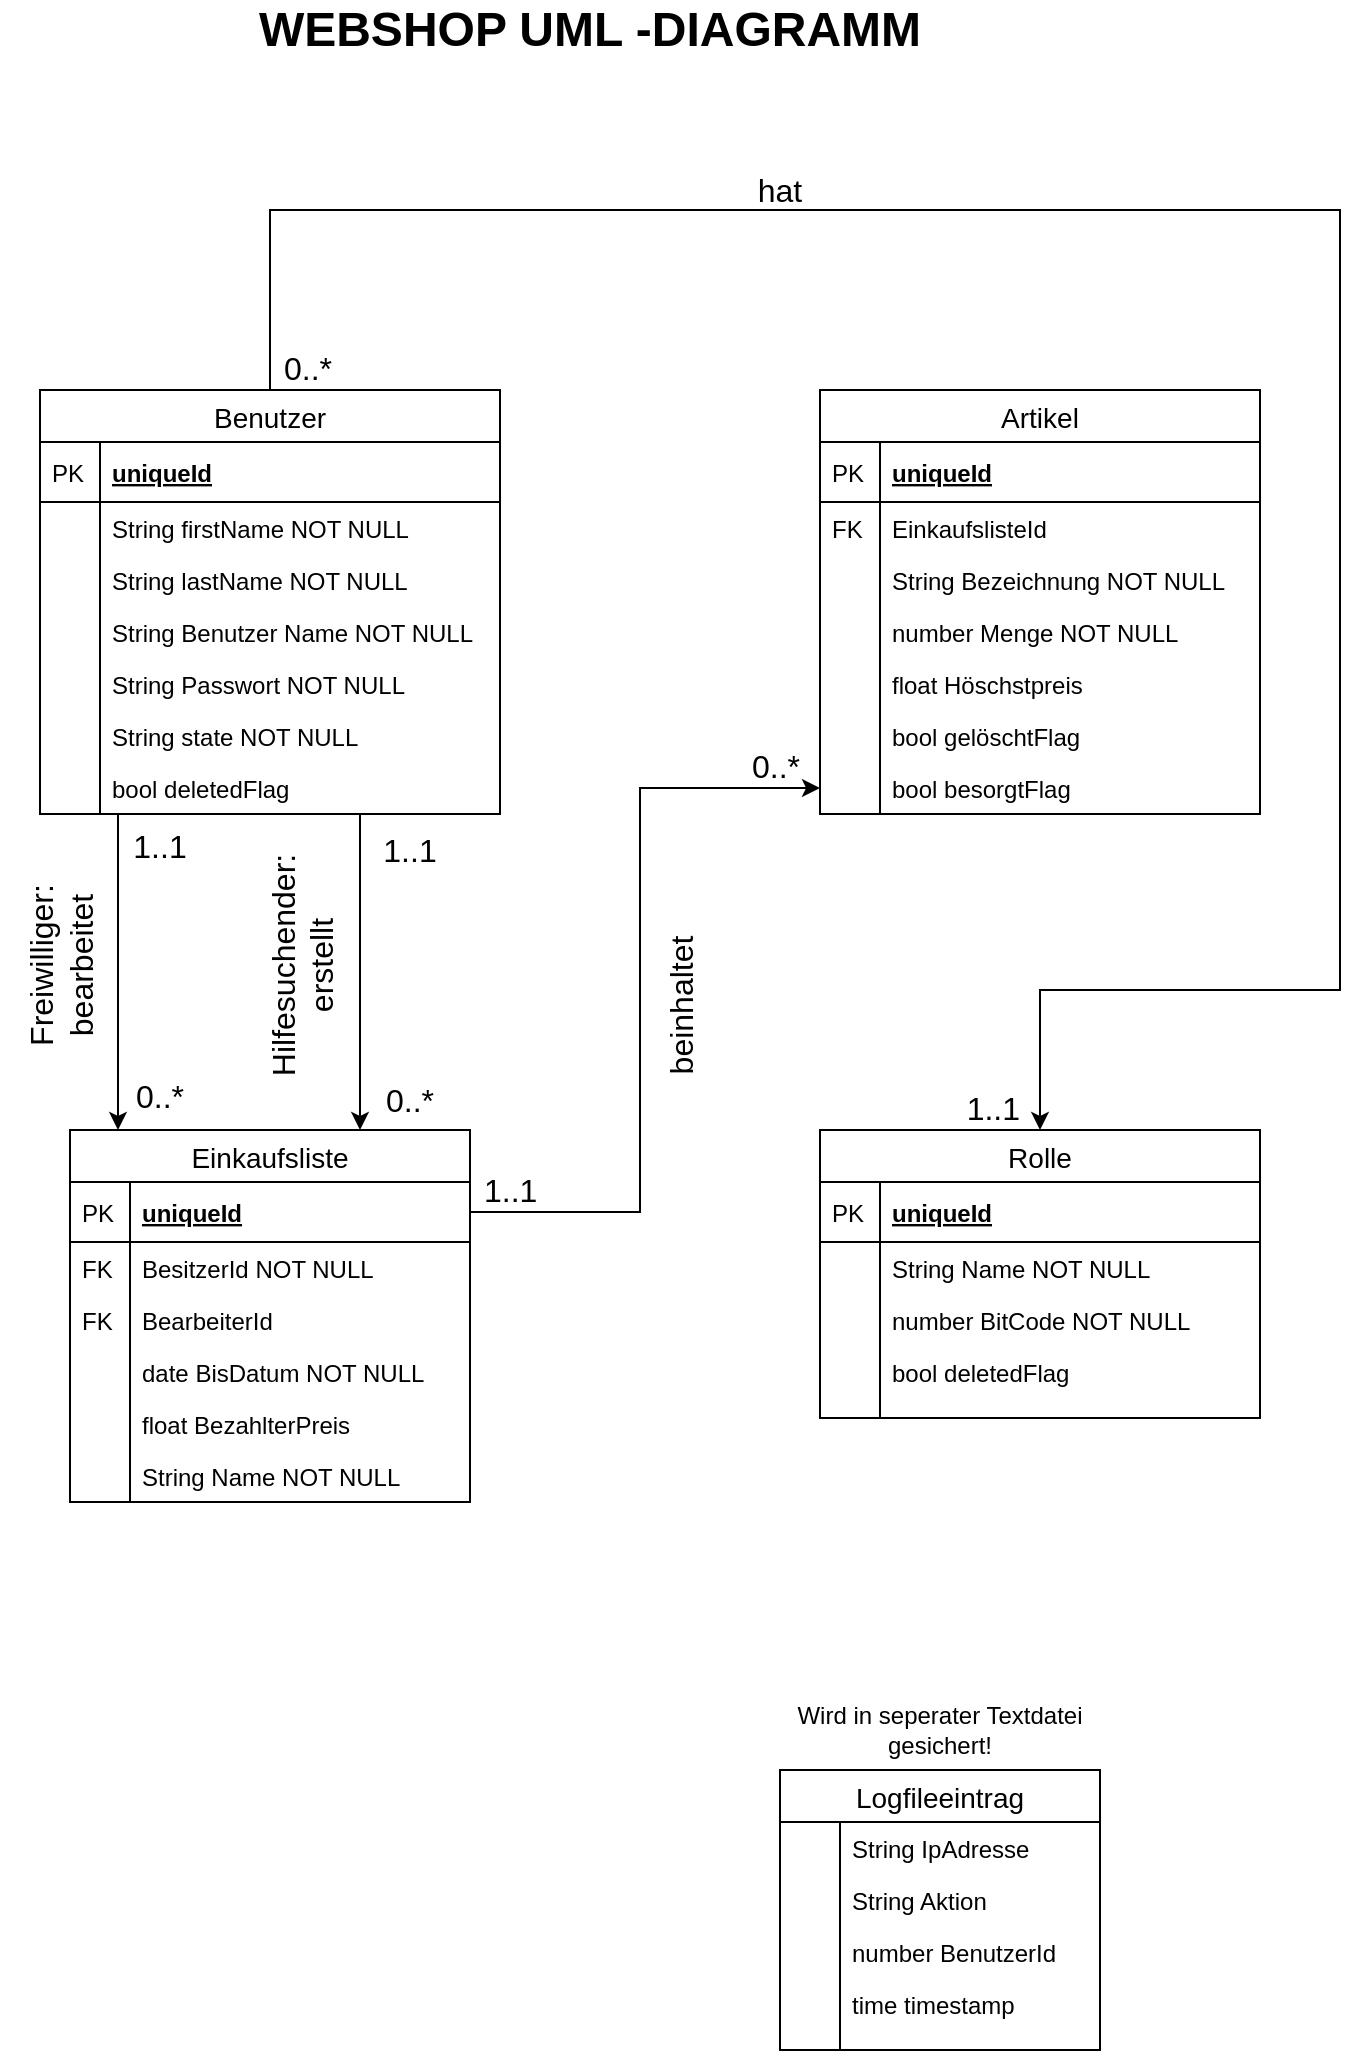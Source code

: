 <mxfile version="13.0.6" type="device"><diagram id="C5RBs43oDa-KdzZeNtuy" name="Page-1"><mxGraphModel dx="1422" dy="762" grid="1" gridSize="10" guides="1" tooltips="1" connect="1" arrows="1" fold="1" page="1" pageScale="1" pageWidth="827" pageHeight="1169" math="0" shadow="0"><root><mxCell id="WIyWlLk6GJQsqaUBKTNV-0"/><mxCell id="WIyWlLk6GJQsqaUBKTNV-1" parent="WIyWlLk6GJQsqaUBKTNV-0"/><mxCell id="wVXLtJV6DfvglPXBqOG9-59" value="Wird in seperater Textdatei gesichert!" style="text;html=1;strokeColor=none;fillColor=none;align=center;verticalAlign=middle;whiteSpace=wrap;rounded=0;" vertex="1" parent="WIyWlLk6GJQsqaUBKTNV-1"><mxGeometry x="500" y="880" width="160" height="40" as="geometry"/></mxCell><mxCell id="wVXLtJV6DfvglPXBqOG9-86" value="WEBSHOP UML -DIAGRAMM" style="text;html=1;strokeColor=none;fillColor=none;align=center;verticalAlign=middle;whiteSpace=wrap;rounded=0;fontStyle=1;fontSize=24;" vertex="1" parent="WIyWlLk6GJQsqaUBKTNV-1"><mxGeometry x="220" y="40" width="370" height="20" as="geometry"/></mxCell><mxCell id="wVXLtJV6DfvglPXBqOG9-44" value="Logfileeintrag" style="swimlane;fontStyle=0;childLayout=stackLayout;horizontal=1;startSize=26;horizontalStack=0;resizeParent=1;resizeParentMax=0;resizeLast=0;collapsible=1;marginBottom=0;align=center;fontSize=14;" vertex="1" parent="WIyWlLk6GJQsqaUBKTNV-1"><mxGeometry x="500" y="920" width="160" height="140" as="geometry"/></mxCell><mxCell id="wVXLtJV6DfvglPXBqOG9-47" value="String IpAdresse" style="shape=partialRectangle;top=0;left=0;right=0;bottom=0;align=left;verticalAlign=top;fillColor=none;spacingLeft=34;spacingRight=4;overflow=hidden;rotatable=0;points=[[0,0.5],[1,0.5]];portConstraint=eastwest;dropTarget=0;fontSize=12;" vertex="1" parent="wVXLtJV6DfvglPXBqOG9-44"><mxGeometry y="26" width="160" height="26" as="geometry"/></mxCell><mxCell id="wVXLtJV6DfvglPXBqOG9-48" value="" style="shape=partialRectangle;top=0;left=0;bottom=0;fillColor=none;align=left;verticalAlign=top;spacingLeft=4;spacingRight=4;overflow=hidden;rotatable=0;points=[];portConstraint=eastwest;part=1;fontSize=12;" vertex="1" connectable="0" parent="wVXLtJV6DfvglPXBqOG9-47"><mxGeometry width="30" height="26" as="geometry"/></mxCell><mxCell id="wVXLtJV6DfvglPXBqOG9-49" value="String Aktion" style="shape=partialRectangle;top=0;left=0;right=0;bottom=0;align=left;verticalAlign=top;fillColor=none;spacingLeft=34;spacingRight=4;overflow=hidden;rotatable=0;points=[[0,0.5],[1,0.5]];portConstraint=eastwest;dropTarget=0;fontSize=12;" vertex="1" parent="wVXLtJV6DfvglPXBqOG9-44"><mxGeometry y="52" width="160" height="26" as="geometry"/></mxCell><mxCell id="wVXLtJV6DfvglPXBqOG9-50" value="" style="shape=partialRectangle;top=0;left=0;bottom=0;fillColor=none;align=left;verticalAlign=top;spacingLeft=4;spacingRight=4;overflow=hidden;rotatable=0;points=[];portConstraint=eastwest;part=1;fontSize=12;" vertex="1" connectable="0" parent="wVXLtJV6DfvglPXBqOG9-49"><mxGeometry width="30" height="26" as="geometry"/></mxCell><mxCell id="wVXLtJV6DfvglPXBqOG9-51" value="number BenutzerId" style="shape=partialRectangle;top=0;left=0;right=0;bottom=0;align=left;verticalAlign=top;fillColor=none;spacingLeft=34;spacingRight=4;overflow=hidden;rotatable=0;points=[[0,0.5],[1,0.5]];portConstraint=eastwest;dropTarget=0;fontSize=12;" vertex="1" parent="wVXLtJV6DfvglPXBqOG9-44"><mxGeometry y="78" width="160" height="26" as="geometry"/></mxCell><mxCell id="wVXLtJV6DfvglPXBqOG9-52" value="" style="shape=partialRectangle;top=0;left=0;bottom=0;fillColor=none;align=left;verticalAlign=top;spacingLeft=4;spacingRight=4;overflow=hidden;rotatable=0;points=[];portConstraint=eastwest;part=1;fontSize=12;" vertex="1" connectable="0" parent="wVXLtJV6DfvglPXBqOG9-51"><mxGeometry width="30" height="26" as="geometry"/></mxCell><mxCell id="wVXLtJV6DfvglPXBqOG9-57" value="time timestamp" style="shape=partialRectangle;top=0;left=0;right=0;bottom=0;align=left;verticalAlign=top;fillColor=none;spacingLeft=34;spacingRight=4;overflow=hidden;rotatable=0;points=[[0,0.5],[1,0.5]];portConstraint=eastwest;dropTarget=0;fontSize=12;" vertex="1" parent="wVXLtJV6DfvglPXBqOG9-44"><mxGeometry y="104" width="160" height="26" as="geometry"/></mxCell><mxCell id="wVXLtJV6DfvglPXBqOG9-58" value="" style="shape=partialRectangle;top=0;left=0;bottom=0;fillColor=none;align=left;verticalAlign=top;spacingLeft=4;spacingRight=4;overflow=hidden;rotatable=0;points=[];portConstraint=eastwest;part=1;fontSize=12;" vertex="1" connectable="0" parent="wVXLtJV6DfvglPXBqOG9-57"><mxGeometry width="30" height="26" as="geometry"/></mxCell><mxCell id="wVXLtJV6DfvglPXBqOG9-53" value="" style="shape=partialRectangle;top=0;left=0;right=0;bottom=0;align=left;verticalAlign=top;fillColor=none;spacingLeft=34;spacingRight=4;overflow=hidden;rotatable=0;points=[[0,0.5],[1,0.5]];portConstraint=eastwest;dropTarget=0;fontSize=12;" vertex="1" parent="wVXLtJV6DfvglPXBqOG9-44"><mxGeometry y="130" width="160" height="10" as="geometry"/></mxCell><mxCell id="wVXLtJV6DfvglPXBqOG9-54" value="" style="shape=partialRectangle;top=0;left=0;bottom=0;fillColor=none;align=left;verticalAlign=top;spacingLeft=4;spacingRight=4;overflow=hidden;rotatable=0;points=[];portConstraint=eastwest;part=1;fontSize=12;" vertex="1" connectable="0" parent="wVXLtJV6DfvglPXBqOG9-53"><mxGeometry width="30" height="10" as="geometry"/></mxCell><mxCell id="wVXLtJV6DfvglPXBqOG9-0" value="Benutzer" style="swimlane;fontStyle=0;childLayout=stackLayout;horizontal=1;startSize=26;horizontalStack=0;resizeParent=1;resizeParentMax=0;resizeLast=0;collapsible=1;marginBottom=0;align=center;fontSize=14;" vertex="1" parent="WIyWlLk6GJQsqaUBKTNV-1"><mxGeometry x="130" y="230" width="230" height="212" as="geometry"/></mxCell><mxCell id="wVXLtJV6DfvglPXBqOG9-1" value="uniqueId" style="shape=partialRectangle;top=0;left=0;right=0;bottom=1;align=left;verticalAlign=middle;fillColor=none;spacingLeft=34;spacingRight=4;overflow=hidden;rotatable=0;points=[[0,0.5],[1,0.5]];portConstraint=eastwest;dropTarget=0;fontStyle=5;fontSize=12;" vertex="1" parent="wVXLtJV6DfvglPXBqOG9-0"><mxGeometry y="26" width="230" height="30" as="geometry"/></mxCell><mxCell id="wVXLtJV6DfvglPXBqOG9-2" value="PK" style="shape=partialRectangle;top=0;left=0;bottom=0;fillColor=none;align=left;verticalAlign=middle;spacingLeft=4;spacingRight=4;overflow=hidden;rotatable=0;points=[];portConstraint=eastwest;part=1;fontSize=12;" vertex="1" connectable="0" parent="wVXLtJV6DfvglPXBqOG9-1"><mxGeometry width="30" height="30" as="geometry"/></mxCell><mxCell id="wVXLtJV6DfvglPXBqOG9-3" value="String firstName NOT NULL" style="shape=partialRectangle;top=0;left=0;right=0;bottom=0;align=left;verticalAlign=top;fillColor=none;spacingLeft=34;spacingRight=4;overflow=hidden;rotatable=0;points=[[0,0.5],[1,0.5]];portConstraint=eastwest;dropTarget=0;fontSize=12;" vertex="1" parent="wVXLtJV6DfvglPXBqOG9-0"><mxGeometry y="56" width="230" height="26" as="geometry"/></mxCell><mxCell id="wVXLtJV6DfvglPXBqOG9-4" value="" style="shape=partialRectangle;top=0;left=0;bottom=0;fillColor=none;align=left;verticalAlign=top;spacingLeft=4;spacingRight=4;overflow=hidden;rotatable=0;points=[];portConstraint=eastwest;part=1;fontSize=12;" vertex="1" connectable="0" parent="wVXLtJV6DfvglPXBqOG9-3"><mxGeometry width="30" height="26" as="geometry"/></mxCell><mxCell id="wVXLtJV6DfvglPXBqOG9-5" value="String lastName NOT NULL" style="shape=partialRectangle;top=0;left=0;right=0;bottom=0;align=left;verticalAlign=top;fillColor=none;spacingLeft=34;spacingRight=4;overflow=hidden;rotatable=0;points=[[0,0.5],[1,0.5]];portConstraint=eastwest;dropTarget=0;fontSize=12;" vertex="1" parent="wVXLtJV6DfvglPXBqOG9-0"><mxGeometry y="82" width="230" height="26" as="geometry"/></mxCell><mxCell id="wVXLtJV6DfvglPXBqOG9-6" value="" style="shape=partialRectangle;top=0;left=0;bottom=0;fillColor=none;align=left;verticalAlign=top;spacingLeft=4;spacingRight=4;overflow=hidden;rotatable=0;points=[];portConstraint=eastwest;part=1;fontSize=12;" vertex="1" connectable="0" parent="wVXLtJV6DfvglPXBqOG9-5"><mxGeometry width="30" height="26" as="geometry"/></mxCell><mxCell id="wVXLtJV6DfvglPXBqOG9-7" value="String Benutzer Name NOT NULL" style="shape=partialRectangle;top=0;left=0;right=0;bottom=0;align=left;verticalAlign=top;fillColor=none;spacingLeft=34;spacingRight=4;overflow=hidden;rotatable=0;points=[[0,0.5],[1,0.5]];portConstraint=eastwest;dropTarget=0;fontSize=12;" vertex="1" parent="wVXLtJV6DfvglPXBqOG9-0"><mxGeometry y="108" width="230" height="26" as="geometry"/></mxCell><mxCell id="wVXLtJV6DfvglPXBqOG9-8" value="" style="shape=partialRectangle;top=0;left=0;bottom=0;fillColor=none;align=left;verticalAlign=top;spacingLeft=4;spacingRight=4;overflow=hidden;rotatable=0;points=[];portConstraint=eastwest;part=1;fontSize=12;" vertex="1" connectable="0" parent="wVXLtJV6DfvglPXBqOG9-7"><mxGeometry width="30" height="26" as="geometry"/></mxCell><mxCell id="wVXLtJV6DfvglPXBqOG9-66" value="String Passwort NOT NULL" style="shape=partialRectangle;top=0;left=0;right=0;bottom=0;align=left;verticalAlign=top;fillColor=none;spacingLeft=34;spacingRight=4;overflow=hidden;rotatable=0;points=[[0,0.5],[1,0.5]];portConstraint=eastwest;dropTarget=0;fontSize=12;" vertex="1" parent="wVXLtJV6DfvglPXBqOG9-0"><mxGeometry y="134" width="230" height="26" as="geometry"/></mxCell><mxCell id="wVXLtJV6DfvglPXBqOG9-67" value="" style="shape=partialRectangle;top=0;left=0;bottom=0;fillColor=none;align=left;verticalAlign=top;spacingLeft=4;spacingRight=4;overflow=hidden;rotatable=0;points=[];portConstraint=eastwest;part=1;fontSize=12;" vertex="1" connectable="0" parent="wVXLtJV6DfvglPXBqOG9-66"><mxGeometry width="30" height="26" as="geometry"/></mxCell><mxCell id="wVXLtJV6DfvglPXBqOG9-78" value="String state NOT NULL" style="shape=partialRectangle;top=0;left=0;right=0;bottom=0;align=left;verticalAlign=top;fillColor=none;spacingLeft=34;spacingRight=4;overflow=hidden;rotatable=0;points=[[0,0.5],[1,0.5]];portConstraint=eastwest;dropTarget=0;fontSize=12;" vertex="1" parent="wVXLtJV6DfvglPXBqOG9-0"><mxGeometry y="160" width="230" height="26" as="geometry"/></mxCell><mxCell id="wVXLtJV6DfvglPXBqOG9-79" value="" style="shape=partialRectangle;top=0;left=0;bottom=0;fillColor=none;align=left;verticalAlign=top;spacingLeft=4;spacingRight=4;overflow=hidden;rotatable=0;points=[];portConstraint=eastwest;part=1;fontSize=12;" vertex="1" connectable="0" parent="wVXLtJV6DfvglPXBqOG9-78"><mxGeometry width="30" height="26" as="geometry"/></mxCell><mxCell id="wVXLtJV6DfvglPXBqOG9-80" value="bool deletedFlag" style="shape=partialRectangle;top=0;left=0;right=0;bottom=0;align=left;verticalAlign=top;fillColor=none;spacingLeft=34;spacingRight=4;overflow=hidden;rotatable=0;points=[[0,0.5],[1,0.5]];portConstraint=eastwest;dropTarget=0;fontSize=12;" vertex="1" parent="wVXLtJV6DfvglPXBqOG9-0"><mxGeometry y="186" width="230" height="26" as="geometry"/></mxCell><mxCell id="wVXLtJV6DfvglPXBqOG9-81" value="" style="shape=partialRectangle;top=0;left=0;bottom=0;fillColor=none;align=left;verticalAlign=top;spacingLeft=4;spacingRight=4;overflow=hidden;rotatable=0;points=[];portConstraint=eastwest;part=1;fontSize=12;" vertex="1" connectable="0" parent="wVXLtJV6DfvglPXBqOG9-80"><mxGeometry width="30" height="26" as="geometry"/></mxCell><mxCell id="wVXLtJV6DfvglPXBqOG9-11" value="Artikel" style="swimlane;fontStyle=0;childLayout=stackLayout;horizontal=1;startSize=26;horizontalStack=0;resizeParent=1;resizeParentMax=0;resizeLast=0;collapsible=1;marginBottom=0;align=center;fontSize=14;" vertex="1" parent="WIyWlLk6GJQsqaUBKTNV-1"><mxGeometry x="520" y="230" width="220" height="212" as="geometry"/></mxCell><mxCell id="wVXLtJV6DfvglPXBqOG9-12" value="uniqueId" style="shape=partialRectangle;top=0;left=0;right=0;bottom=1;align=left;verticalAlign=middle;fillColor=none;spacingLeft=34;spacingRight=4;overflow=hidden;rotatable=0;points=[[0,0.5],[1,0.5]];portConstraint=eastwest;dropTarget=0;fontStyle=5;fontSize=12;" vertex="1" parent="wVXLtJV6DfvglPXBqOG9-11"><mxGeometry y="26" width="220" height="30" as="geometry"/></mxCell><mxCell id="wVXLtJV6DfvglPXBqOG9-13" value="PK" style="shape=partialRectangle;top=0;left=0;bottom=0;fillColor=none;align=left;verticalAlign=middle;spacingLeft=4;spacingRight=4;overflow=hidden;rotatable=0;points=[];portConstraint=eastwest;part=1;fontSize=12;" vertex="1" connectable="0" parent="wVXLtJV6DfvglPXBqOG9-12"><mxGeometry width="30" height="30" as="geometry"/></mxCell><mxCell id="wVXLtJV6DfvglPXBqOG9-14" value="EinkaufslisteId" style="shape=partialRectangle;top=0;left=0;right=0;bottom=0;align=left;verticalAlign=top;fillColor=none;spacingLeft=34;spacingRight=4;overflow=hidden;rotatable=0;points=[[0,0.5],[1,0.5]];portConstraint=eastwest;dropTarget=0;fontSize=12;" vertex="1" parent="wVXLtJV6DfvglPXBqOG9-11"><mxGeometry y="56" width="220" height="26" as="geometry"/></mxCell><mxCell id="wVXLtJV6DfvglPXBqOG9-15" value="FK" style="shape=partialRectangle;top=0;left=0;bottom=0;fillColor=none;align=left;verticalAlign=top;spacingLeft=4;spacingRight=4;overflow=hidden;rotatable=0;points=[];portConstraint=eastwest;part=1;fontSize=12;" vertex="1" connectable="0" parent="wVXLtJV6DfvglPXBqOG9-14"><mxGeometry width="30" height="26" as="geometry"/></mxCell><mxCell id="wVXLtJV6DfvglPXBqOG9-16" value="String Bezeichnung NOT NULL" style="shape=partialRectangle;top=0;left=0;right=0;bottom=0;align=left;verticalAlign=top;fillColor=none;spacingLeft=34;spacingRight=4;overflow=hidden;rotatable=0;points=[[0,0.5],[1,0.5]];portConstraint=eastwest;dropTarget=0;fontSize=12;" vertex="1" parent="wVXLtJV6DfvglPXBqOG9-11"><mxGeometry y="82" width="220" height="26" as="geometry"/></mxCell><mxCell id="wVXLtJV6DfvglPXBqOG9-17" value="" style="shape=partialRectangle;top=0;left=0;bottom=0;fillColor=none;align=left;verticalAlign=top;spacingLeft=4;spacingRight=4;overflow=hidden;rotatable=0;points=[];portConstraint=eastwest;part=1;fontSize=12;" vertex="1" connectable="0" parent="wVXLtJV6DfvglPXBqOG9-16"><mxGeometry width="30" height="26" as="geometry"/></mxCell><mxCell id="wVXLtJV6DfvglPXBqOG9-18" value="number Menge NOT NULL" style="shape=partialRectangle;top=0;left=0;right=0;bottom=0;align=left;verticalAlign=top;fillColor=none;spacingLeft=34;spacingRight=4;overflow=hidden;rotatable=0;points=[[0,0.5],[1,0.5]];portConstraint=eastwest;dropTarget=0;fontSize=12;" vertex="1" parent="wVXLtJV6DfvglPXBqOG9-11"><mxGeometry y="108" width="220" height="26" as="geometry"/></mxCell><mxCell id="wVXLtJV6DfvglPXBqOG9-19" value="" style="shape=partialRectangle;top=0;left=0;bottom=0;fillColor=none;align=left;verticalAlign=top;spacingLeft=4;spacingRight=4;overflow=hidden;rotatable=0;points=[];portConstraint=eastwest;part=1;fontSize=12;" vertex="1" connectable="0" parent="wVXLtJV6DfvglPXBqOG9-18"><mxGeometry width="30" height="26" as="geometry"/></mxCell><mxCell id="wVXLtJV6DfvglPXBqOG9-60" value="float Höschstpreis" style="shape=partialRectangle;top=0;left=0;right=0;bottom=0;align=left;verticalAlign=top;fillColor=none;spacingLeft=34;spacingRight=4;overflow=hidden;rotatable=0;points=[[0,0.5],[1,0.5]];portConstraint=eastwest;dropTarget=0;fontSize=12;" vertex="1" parent="wVXLtJV6DfvglPXBqOG9-11"><mxGeometry y="134" width="220" height="26" as="geometry"/></mxCell><mxCell id="wVXLtJV6DfvglPXBqOG9-61" value="" style="shape=partialRectangle;top=0;left=0;bottom=0;fillColor=none;align=left;verticalAlign=top;spacingLeft=4;spacingRight=4;overflow=hidden;rotatable=0;points=[];portConstraint=eastwest;part=1;fontSize=12;" vertex="1" connectable="0" parent="wVXLtJV6DfvglPXBqOG9-60"><mxGeometry width="30" height="26" as="geometry"/></mxCell><mxCell id="wVXLtJV6DfvglPXBqOG9-70" value="bool gelöschtFlag" style="shape=partialRectangle;top=0;left=0;right=0;bottom=0;align=left;verticalAlign=top;fillColor=none;spacingLeft=34;spacingRight=4;overflow=hidden;rotatable=0;points=[[0,0.5],[1,0.5]];portConstraint=eastwest;dropTarget=0;fontSize=12;" vertex="1" parent="wVXLtJV6DfvglPXBqOG9-11"><mxGeometry y="160" width="220" height="26" as="geometry"/></mxCell><mxCell id="wVXLtJV6DfvglPXBqOG9-71" value="" style="shape=partialRectangle;top=0;left=0;bottom=0;fillColor=none;align=left;verticalAlign=top;spacingLeft=4;spacingRight=4;overflow=hidden;rotatable=0;points=[];portConstraint=eastwest;part=1;fontSize=12;" vertex="1" connectable="0" parent="wVXLtJV6DfvglPXBqOG9-70"><mxGeometry width="30" height="26" as="geometry"/></mxCell><mxCell id="wVXLtJV6DfvglPXBqOG9-72" value="bool besorgtFlag" style="shape=partialRectangle;top=0;left=0;right=0;bottom=0;align=left;verticalAlign=top;fillColor=none;spacingLeft=34;spacingRight=4;overflow=hidden;rotatable=0;points=[[0,0.5],[1,0.5]];portConstraint=eastwest;dropTarget=0;fontSize=12;" vertex="1" parent="wVXLtJV6DfvglPXBqOG9-11"><mxGeometry y="186" width="220" height="26" as="geometry"/></mxCell><mxCell id="wVXLtJV6DfvglPXBqOG9-73" value="" style="shape=partialRectangle;top=0;left=0;bottom=0;fillColor=none;align=left;verticalAlign=top;spacingLeft=4;spacingRight=4;overflow=hidden;rotatable=0;points=[];portConstraint=eastwest;part=1;fontSize=12;" vertex="1" connectable="0" parent="wVXLtJV6DfvglPXBqOG9-72"><mxGeometry width="30" height="26" as="geometry"/></mxCell><mxCell id="wVXLtJV6DfvglPXBqOG9-33" value="Rolle" style="swimlane;fontStyle=0;childLayout=stackLayout;horizontal=1;startSize=26;horizontalStack=0;resizeParent=1;resizeParentMax=0;resizeLast=0;collapsible=1;marginBottom=0;align=center;fontSize=14;" vertex="1" parent="WIyWlLk6GJQsqaUBKTNV-1"><mxGeometry x="520" y="600" width="220" height="144" as="geometry"/></mxCell><mxCell id="wVXLtJV6DfvglPXBqOG9-34" value="uniqueId" style="shape=partialRectangle;top=0;left=0;right=0;bottom=1;align=left;verticalAlign=middle;fillColor=none;spacingLeft=34;spacingRight=4;overflow=hidden;rotatable=0;points=[[0,0.5],[1,0.5]];portConstraint=eastwest;dropTarget=0;fontStyle=5;fontSize=12;" vertex="1" parent="wVXLtJV6DfvglPXBqOG9-33"><mxGeometry y="26" width="220" height="30" as="geometry"/></mxCell><mxCell id="wVXLtJV6DfvglPXBqOG9-35" value="PK" style="shape=partialRectangle;top=0;left=0;bottom=0;fillColor=none;align=left;verticalAlign=middle;spacingLeft=4;spacingRight=4;overflow=hidden;rotatable=0;points=[];portConstraint=eastwest;part=1;fontSize=12;" vertex="1" connectable="0" parent="wVXLtJV6DfvglPXBqOG9-34"><mxGeometry width="30" height="30" as="geometry"/></mxCell><mxCell id="wVXLtJV6DfvglPXBqOG9-36" value="String Name NOT NULL " style="shape=partialRectangle;top=0;left=0;right=0;bottom=0;align=left;verticalAlign=top;fillColor=none;spacingLeft=34;spacingRight=4;overflow=hidden;rotatable=0;points=[[0,0.5],[1,0.5]];portConstraint=eastwest;dropTarget=0;fontSize=12;" vertex="1" parent="wVXLtJV6DfvglPXBqOG9-33"><mxGeometry y="56" width="220" height="26" as="geometry"/></mxCell><mxCell id="wVXLtJV6DfvglPXBqOG9-37" value="" style="shape=partialRectangle;top=0;left=0;bottom=0;fillColor=none;align=left;verticalAlign=top;spacingLeft=4;spacingRight=4;overflow=hidden;rotatable=0;points=[];portConstraint=eastwest;part=1;fontSize=12;" vertex="1" connectable="0" parent="wVXLtJV6DfvglPXBqOG9-36"><mxGeometry width="30" height="26" as="geometry"/></mxCell><mxCell id="wVXLtJV6DfvglPXBqOG9-38" value="number BitCode NOT NULL" style="shape=partialRectangle;top=0;left=0;right=0;bottom=0;align=left;verticalAlign=top;fillColor=none;spacingLeft=34;spacingRight=4;overflow=hidden;rotatable=0;points=[[0,0.5],[1,0.5]];portConstraint=eastwest;dropTarget=0;fontSize=12;" vertex="1" parent="wVXLtJV6DfvglPXBqOG9-33"><mxGeometry y="82" width="220" height="26" as="geometry"/></mxCell><mxCell id="wVXLtJV6DfvglPXBqOG9-39" value="" style="shape=partialRectangle;top=0;left=0;bottom=0;fillColor=none;align=left;verticalAlign=top;spacingLeft=4;spacingRight=4;overflow=hidden;rotatable=0;points=[];portConstraint=eastwest;part=1;fontSize=12;" vertex="1" connectable="0" parent="wVXLtJV6DfvglPXBqOG9-38"><mxGeometry width="30" height="26" as="geometry"/></mxCell><mxCell id="wVXLtJV6DfvglPXBqOG9-40" value="bool deletedFlag" style="shape=partialRectangle;top=0;left=0;right=0;bottom=0;align=left;verticalAlign=top;fillColor=none;spacingLeft=34;spacingRight=4;overflow=hidden;rotatable=0;points=[[0,0.5],[1,0.5]];portConstraint=eastwest;dropTarget=0;fontSize=12;" vertex="1" parent="wVXLtJV6DfvglPXBqOG9-33"><mxGeometry y="108" width="220" height="26" as="geometry"/></mxCell><mxCell id="wVXLtJV6DfvglPXBqOG9-41" value="" style="shape=partialRectangle;top=0;left=0;bottom=0;fillColor=none;align=left;verticalAlign=top;spacingLeft=4;spacingRight=4;overflow=hidden;rotatable=0;points=[];portConstraint=eastwest;part=1;fontSize=12;" vertex="1" connectable="0" parent="wVXLtJV6DfvglPXBqOG9-40"><mxGeometry width="30" height="26" as="geometry"/></mxCell><mxCell id="wVXLtJV6DfvglPXBqOG9-42" value="" style="shape=partialRectangle;top=0;left=0;right=0;bottom=0;align=left;verticalAlign=top;fillColor=none;spacingLeft=34;spacingRight=4;overflow=hidden;rotatable=0;points=[[0,0.5],[1,0.5]];portConstraint=eastwest;dropTarget=0;fontSize=12;" vertex="1" parent="wVXLtJV6DfvglPXBqOG9-33"><mxGeometry y="134" width="220" height="10" as="geometry"/></mxCell><mxCell id="wVXLtJV6DfvglPXBqOG9-43" value="" style="shape=partialRectangle;top=0;left=0;bottom=0;fillColor=none;align=left;verticalAlign=top;spacingLeft=4;spacingRight=4;overflow=hidden;rotatable=0;points=[];portConstraint=eastwest;part=1;fontSize=12;" vertex="1" connectable="0" parent="wVXLtJV6DfvglPXBqOG9-42"><mxGeometry width="30" height="10" as="geometry"/></mxCell><mxCell id="wVXLtJV6DfvglPXBqOG9-88" value="" style="endArrow=classic;html=1;fontSize=24;entryX=0.5;entryY=0;entryDx=0;entryDy=0;" edge="1" parent="WIyWlLk6GJQsqaUBKTNV-1"><mxGeometry width="50" height="50" relative="1" as="geometry"><mxPoint x="290" y="442" as="sourcePoint"/><mxPoint x="290" y="600" as="targetPoint"/></mxGeometry></mxCell><mxCell id="wVXLtJV6DfvglPXBqOG9-22" value="Einkaufsliste" style="swimlane;fontStyle=0;childLayout=stackLayout;horizontal=1;startSize=26;horizontalStack=0;resizeParent=1;resizeParentMax=0;resizeLast=0;collapsible=1;marginBottom=0;align=center;fontSize=14;" vertex="1" parent="WIyWlLk6GJQsqaUBKTNV-1"><mxGeometry x="145" y="600" width="200" height="186" as="geometry"/></mxCell><mxCell id="wVXLtJV6DfvglPXBqOG9-23" value="uniqueId" style="shape=partialRectangle;top=0;left=0;right=0;bottom=1;align=left;verticalAlign=middle;fillColor=none;spacingLeft=34;spacingRight=4;overflow=hidden;rotatable=0;points=[[0,0.5],[1,0.5]];portConstraint=eastwest;dropTarget=0;fontStyle=5;fontSize=12;" vertex="1" parent="wVXLtJV6DfvglPXBqOG9-22"><mxGeometry y="26" width="200" height="30" as="geometry"/></mxCell><mxCell id="wVXLtJV6DfvglPXBqOG9-24" value="PK" style="shape=partialRectangle;top=0;left=0;bottom=0;fillColor=none;align=left;verticalAlign=middle;spacingLeft=4;spacingRight=4;overflow=hidden;rotatable=0;points=[];portConstraint=eastwest;part=1;fontSize=12;" vertex="1" connectable="0" parent="wVXLtJV6DfvglPXBqOG9-23"><mxGeometry width="30" height="30" as="geometry"/></mxCell><mxCell id="wVXLtJV6DfvglPXBqOG9-25" value="BesitzerId NOT NULL" style="shape=partialRectangle;top=0;left=0;right=0;bottom=0;align=left;verticalAlign=top;fillColor=none;spacingLeft=34;spacingRight=4;overflow=hidden;rotatable=0;points=[[0,0.5],[1,0.5]];portConstraint=eastwest;dropTarget=0;fontSize=12;" vertex="1" parent="wVXLtJV6DfvglPXBqOG9-22"><mxGeometry y="56" width="200" height="26" as="geometry"/></mxCell><mxCell id="wVXLtJV6DfvglPXBqOG9-26" value="FK" style="shape=partialRectangle;top=0;left=0;bottom=0;fillColor=none;align=left;verticalAlign=top;spacingLeft=4;spacingRight=4;overflow=hidden;rotatable=0;points=[];portConstraint=eastwest;part=1;fontSize=12;" vertex="1" connectable="0" parent="wVXLtJV6DfvglPXBqOG9-25"><mxGeometry width="30" height="26" as="geometry"/></mxCell><mxCell id="wVXLtJV6DfvglPXBqOG9-27" value="BearbeiterId" style="shape=partialRectangle;top=0;left=0;right=0;bottom=0;align=left;verticalAlign=top;fillColor=none;spacingLeft=34;spacingRight=4;overflow=hidden;rotatable=0;points=[[0,0.5],[1,0.5]];portConstraint=eastwest;dropTarget=0;fontSize=12;" vertex="1" parent="wVXLtJV6DfvglPXBqOG9-22"><mxGeometry y="82" width="200" height="26" as="geometry"/></mxCell><mxCell id="wVXLtJV6DfvglPXBqOG9-28" value="FK" style="shape=partialRectangle;top=0;left=0;bottom=0;fillColor=none;align=left;verticalAlign=top;spacingLeft=4;spacingRight=4;overflow=hidden;rotatable=0;points=[];portConstraint=eastwest;part=1;fontSize=12;" vertex="1" connectable="0" parent="wVXLtJV6DfvglPXBqOG9-27"><mxGeometry width="30" height="26" as="geometry"/></mxCell><mxCell id="wVXLtJV6DfvglPXBqOG9-29" value="date BisDatum NOT NULL " style="shape=partialRectangle;top=0;left=0;right=0;bottom=0;align=left;verticalAlign=top;fillColor=none;spacingLeft=34;spacingRight=4;overflow=hidden;rotatable=0;points=[[0,0.5],[1,0.5]];portConstraint=eastwest;dropTarget=0;fontSize=12;" vertex="1" parent="wVXLtJV6DfvglPXBqOG9-22"><mxGeometry y="108" width="200" height="26" as="geometry"/></mxCell><mxCell id="wVXLtJV6DfvglPXBqOG9-30" value="" style="shape=partialRectangle;top=0;left=0;bottom=0;fillColor=none;align=left;verticalAlign=top;spacingLeft=4;spacingRight=4;overflow=hidden;rotatable=0;points=[];portConstraint=eastwest;part=1;fontSize=12;" vertex="1" connectable="0" parent="wVXLtJV6DfvglPXBqOG9-29"><mxGeometry width="30" height="26" as="geometry"/></mxCell><mxCell id="wVXLtJV6DfvglPXBqOG9-82" value="float BezahlterPreis" style="shape=partialRectangle;top=0;left=0;right=0;bottom=0;align=left;verticalAlign=top;fillColor=none;spacingLeft=34;spacingRight=4;overflow=hidden;rotatable=0;points=[[0,0.5],[1,0.5]];portConstraint=eastwest;dropTarget=0;fontSize=12;" vertex="1" parent="wVXLtJV6DfvglPXBqOG9-22"><mxGeometry y="134" width="200" height="26" as="geometry"/></mxCell><mxCell id="wVXLtJV6DfvglPXBqOG9-83" value="" style="shape=partialRectangle;top=0;left=0;bottom=0;fillColor=none;align=left;verticalAlign=top;spacingLeft=4;spacingRight=4;overflow=hidden;rotatable=0;points=[];portConstraint=eastwest;part=1;fontSize=12;" vertex="1" connectable="0" parent="wVXLtJV6DfvglPXBqOG9-82"><mxGeometry width="30" height="26" as="geometry"/></mxCell><mxCell id="wVXLtJV6DfvglPXBqOG9-84" value="String Name NOT NULL" style="shape=partialRectangle;top=0;left=0;right=0;bottom=0;align=left;verticalAlign=top;fillColor=none;spacingLeft=34;spacingRight=4;overflow=hidden;rotatable=0;points=[[0,0.5],[1,0.5]];portConstraint=eastwest;dropTarget=0;fontSize=12;" vertex="1" parent="wVXLtJV6DfvglPXBqOG9-22"><mxGeometry y="160" width="200" height="26" as="geometry"/></mxCell><mxCell id="wVXLtJV6DfvglPXBqOG9-85" value="" style="shape=partialRectangle;top=0;left=0;bottom=0;fillColor=none;align=left;verticalAlign=top;spacingLeft=4;spacingRight=4;overflow=hidden;rotatable=0;points=[];portConstraint=eastwest;part=1;fontSize=12;" vertex="1" connectable="0" parent="wVXLtJV6DfvglPXBqOG9-84"><mxGeometry width="30" height="26" as="geometry"/></mxCell><mxCell id="wVXLtJV6DfvglPXBqOG9-89" value="1..1" style="text;html=1;strokeColor=none;fillColor=none;align=center;verticalAlign=middle;whiteSpace=wrap;rounded=0;fontSize=16;" vertex="1" parent="WIyWlLk6GJQsqaUBKTNV-1"><mxGeometry x="295" y="450" width="40" height="20" as="geometry"/></mxCell><mxCell id="wVXLtJV6DfvglPXBqOG9-90" value="0..*" style="text;html=1;strokeColor=none;fillColor=none;align=center;verticalAlign=middle;whiteSpace=wrap;rounded=0;fontSize=16;" vertex="1" parent="WIyWlLk6GJQsqaUBKTNV-1"><mxGeometry x="295" y="575" width="40" height="20" as="geometry"/></mxCell><mxCell id="wVXLtJV6DfvglPXBqOG9-91" value="Hilfesuchender:&lt;br&gt;erstellt" style="text;html=1;strokeColor=none;fillColor=none;align=center;verticalAlign=top;whiteSpace=wrap;rounded=0;fontSize=16;horizontal=0;" vertex="1" parent="WIyWlLk6GJQsqaUBKTNV-1"><mxGeometry x="235" y="507.5" width="60" height="20" as="geometry"/></mxCell><mxCell id="wVXLtJV6DfvglPXBqOG9-92" value="1..1" style="text;html=1;strokeColor=none;fillColor=none;align=center;verticalAlign=middle;whiteSpace=wrap;rounded=0;fontSize=16;" vertex="1" parent="WIyWlLk6GJQsqaUBKTNV-1"><mxGeometry x="170" y="447.5" width="40" height="20" as="geometry"/></mxCell><mxCell id="wVXLtJV6DfvglPXBqOG9-93" value="0..*" style="text;html=1;strokeColor=none;fillColor=none;align=center;verticalAlign=middle;whiteSpace=wrap;rounded=0;fontSize=16;" vertex="1" parent="WIyWlLk6GJQsqaUBKTNV-1"><mxGeometry x="170" y="572.5" width="40" height="20" as="geometry"/></mxCell><mxCell id="wVXLtJV6DfvglPXBqOG9-94" value="Freiwilliger:&lt;br&gt;bearbeitet" style="text;html=1;strokeColor=none;fillColor=none;align=center;verticalAlign=middle;whiteSpace=wrap;rounded=0;fontSize=16;horizontal=0;" vertex="1" parent="WIyWlLk6GJQsqaUBKTNV-1"><mxGeometry x="110" y="507.5" width="60" height="20" as="geometry"/></mxCell><mxCell id="wVXLtJV6DfvglPXBqOG9-95" value="" style="endArrow=classic;html=1;fontSize=24;entryX=0.5;entryY=0;entryDx=0;entryDy=0;" edge="1" parent="WIyWlLk6GJQsqaUBKTNV-1"><mxGeometry width="50" height="50" relative="1" as="geometry"><mxPoint x="169" y="442" as="sourcePoint"/><mxPoint x="169" y="600" as="targetPoint"/></mxGeometry></mxCell><mxCell id="wVXLtJV6DfvglPXBqOG9-104" value="" style="endArrow=classic;html=1;rounded=0;fontSize=16;exitX=1;exitY=0.5;exitDx=0;exitDy=0;entryX=0;entryY=0.5;entryDx=0;entryDy=0;anchorPointDirection=1;" edge="1" parent="WIyWlLk6GJQsqaUBKTNV-1" source="wVXLtJV6DfvglPXBqOG9-23" target="wVXLtJV6DfvglPXBqOG9-72"><mxGeometry relative="1" as="geometry"><mxPoint x="330" y="580" as="sourcePoint"/><mxPoint x="610" y="550" as="targetPoint"/><Array as="points"><mxPoint x="430" y="641"/><mxPoint x="430" y="540"/><mxPoint x="430" y="429"/></Array></mxGeometry></mxCell><mxCell id="wVXLtJV6DfvglPXBqOG9-105" value="1..1" style="resizable=0;html=1;align=left;verticalAlign=bottom;fontSize=16;" connectable="0" vertex="1" parent="wVXLtJV6DfvglPXBqOG9-104"><mxGeometry x="-1" relative="1" as="geometry"><mxPoint x="5" as="offset"/></mxGeometry></mxCell><mxCell id="wVXLtJV6DfvglPXBqOG9-106" value="0..*" style="resizable=0;html=1;align=right;verticalAlign=bottom;fontSize=16;" connectable="0" vertex="1" parent="wVXLtJV6DfvglPXBqOG9-104"><mxGeometry x="1" relative="1" as="geometry"><mxPoint x="-10" as="offset"/></mxGeometry></mxCell><mxCell id="wVXLtJV6DfvglPXBqOG9-107" value="beinhaltet" style="text;html=1;strokeColor=none;fillColor=none;align=center;verticalAlign=middle;whiteSpace=wrap;rounded=0;fontSize=16;horizontal=0;" vertex="1" parent="WIyWlLk6GJQsqaUBKTNV-1"><mxGeometry x="430" y="527.5" width="40" height="20" as="geometry"/></mxCell><mxCell id="wVXLtJV6DfvglPXBqOG9-110" value="" style="endArrow=classic;html=1;rounded=0;fontSize=16;exitX=0.5;exitY=0;exitDx=0;exitDy=0;entryX=0.5;entryY=0;entryDx=0;entryDy=0;anchorPointDirection=1;" edge="1" parent="WIyWlLk6GJQsqaUBKTNV-1" source="wVXLtJV6DfvglPXBqOG9-0" target="wVXLtJV6DfvglPXBqOG9-33"><mxGeometry relative="1" as="geometry"><mxPoint x="355" y="651" as="sourcePoint"/><mxPoint x="530" y="439" as="targetPoint"/><Array as="points"><mxPoint x="245" y="140"/><mxPoint x="780" y="140"/><mxPoint x="780" y="530"/><mxPoint x="630" y="530"/></Array></mxGeometry></mxCell><mxCell id="wVXLtJV6DfvglPXBqOG9-111" value="0..*" style="resizable=0;html=1;align=left;verticalAlign=bottom;fontSize=16;" connectable="0" vertex="1" parent="wVXLtJV6DfvglPXBqOG9-110"><mxGeometry x="-1" relative="1" as="geometry"><mxPoint x="5" as="offset"/></mxGeometry></mxCell><mxCell id="wVXLtJV6DfvglPXBqOG9-112" value="1..1" style="resizable=0;html=1;align=right;verticalAlign=bottom;fontSize=16;" connectable="0" vertex="1" parent="wVXLtJV6DfvglPXBqOG9-110"><mxGeometry x="1" relative="1" as="geometry"><mxPoint x="-10" as="offset"/></mxGeometry></mxCell><mxCell id="wVXLtJV6DfvglPXBqOG9-113" value="hat" style="text;html=1;strokeColor=none;fillColor=none;align=center;verticalAlign=middle;whiteSpace=wrap;rounded=0;fontSize=16;" vertex="1" parent="WIyWlLk6GJQsqaUBKTNV-1"><mxGeometry x="480" y="120" width="40" height="20" as="geometry"/></mxCell></root></mxGraphModel></diagram></mxfile>